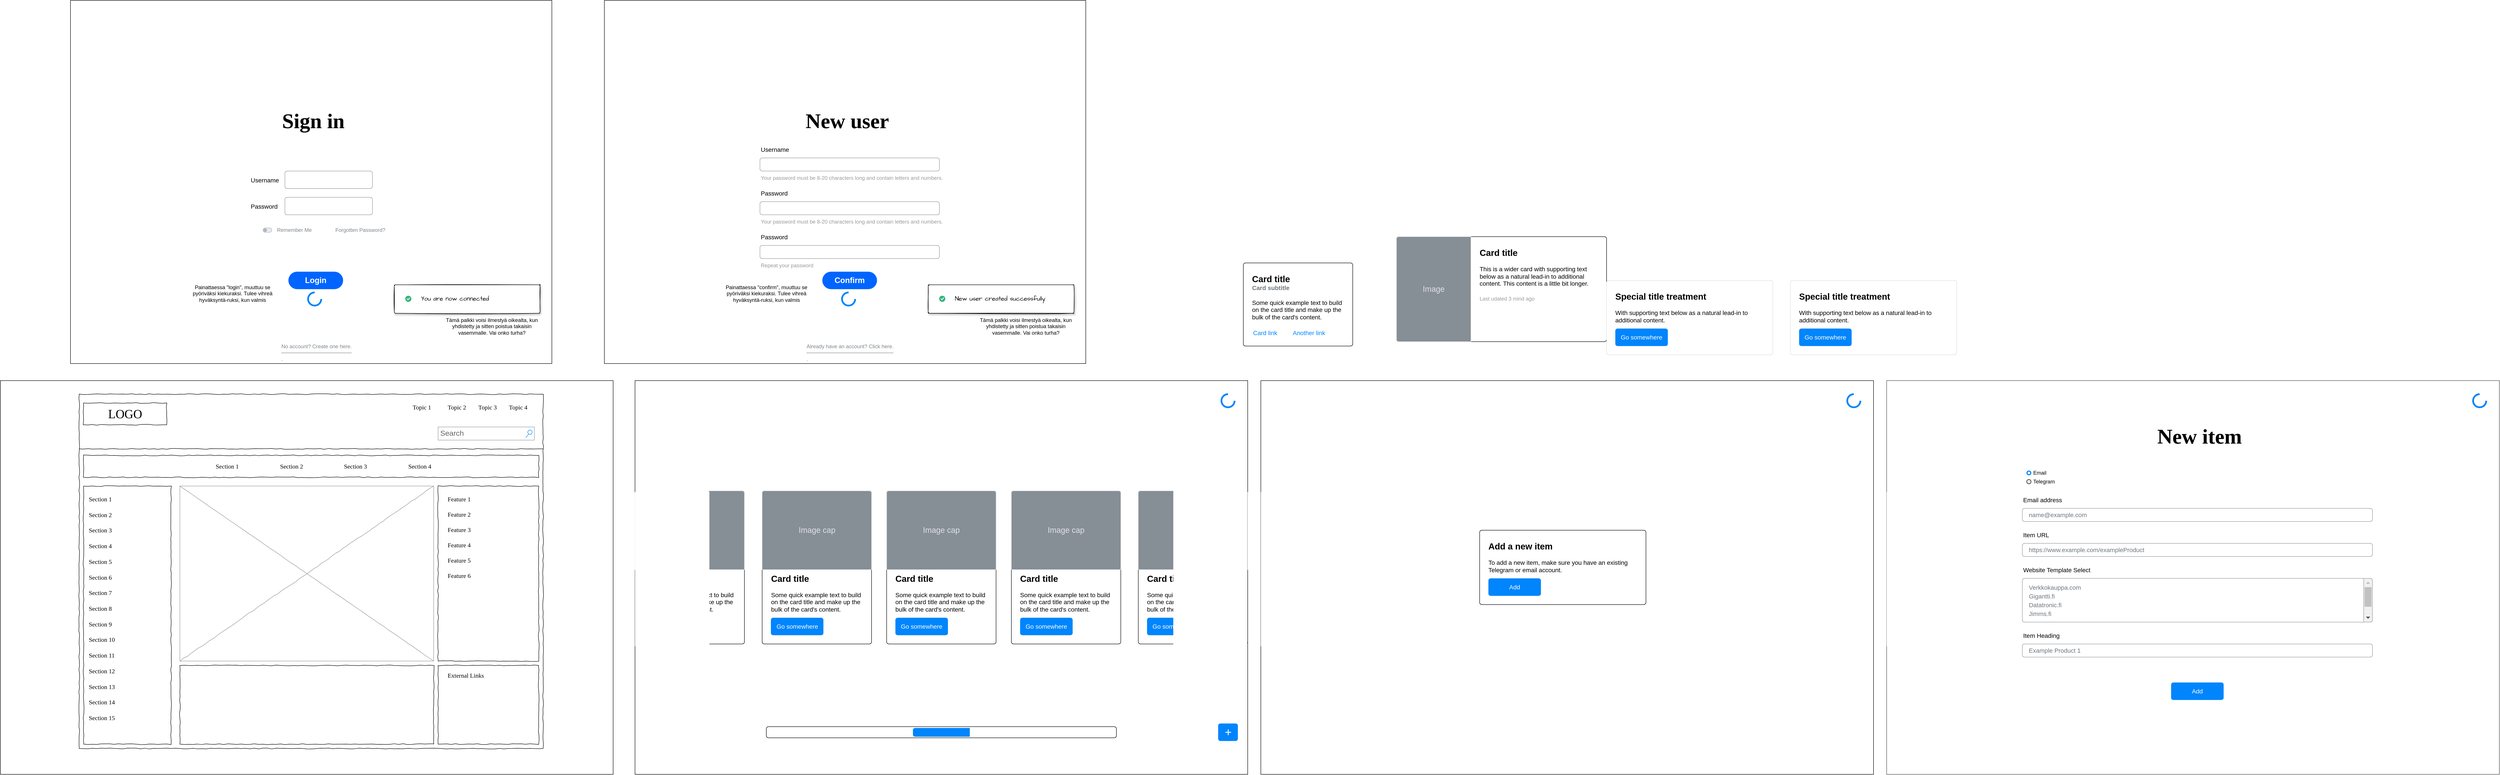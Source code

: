 <mxfile version="26.0.9">
  <diagram name="Page-1" id="03018318-947c-dd8e-b7a3-06fadd420f32">
    <mxGraphModel dx="3909" dy="2699" grid="1" gridSize="10" guides="1" tooltips="1" connect="1" arrows="1" fold="1" page="1" pageScale="1" pageWidth="1100" pageHeight="850" background="none" math="0" shadow="0">
      <root>
        <mxCell id="0" />
        <mxCell id="1" parent="0" />
        <mxCell id="rpKQkdiTsVDfNuj94QKj-99" value="" style="rounded=0;whiteSpace=wrap;html=1;movable=1;resizable=1;rotatable=1;deletable=1;editable=1;locked=0;connectable=1;" vertex="1" parent="1">
          <mxGeometry x="140" y="-11" width="1400" height="900" as="geometry" />
        </mxCell>
        <mxCell id="0iXcJ-p-wm1zgdfXpmhG-2" value="" style="rounded=0;whiteSpace=wrap;html=1;movable=1;resizable=1;rotatable=1;deletable=1;editable=1;locked=0;connectable=1;" parent="1" vertex="1">
          <mxGeometry x="-1150" y="-880" width="1100" height="830" as="geometry" />
        </mxCell>
        <mxCell id="0iXcJ-p-wm1zgdfXpmhG-3" value="" style="rounded=0;whiteSpace=wrap;html=1;movable=1;resizable=1;rotatable=1;deletable=1;editable=1;locked=0;connectable=1;" parent="1" vertex="1">
          <mxGeometry x="-1310" y="-11" width="1400" height="900" as="geometry" />
        </mxCell>
        <mxCell id="0iXcJ-p-wm1zgdfXpmhG-4" value="" style="whiteSpace=wrap;html=1;rounded=0;shadow=0;labelBackgroundColor=none;strokeColor=#000000;strokeWidth=1;fillColor=none;fontFamily=Verdana;fontSize=12;fontColor=#000000;align=center;comic=1;" parent="1" vertex="1">
          <mxGeometry x="-1130" y="20" width="1060" height="810" as="geometry" />
        </mxCell>
        <mxCell id="0iXcJ-p-wm1zgdfXpmhG-5" value="LOGO" style="whiteSpace=wrap;html=1;rounded=0;shadow=0;labelBackgroundColor=none;strokeWidth=1;fontFamily=Verdana;fontSize=28;align=center;comic=1;" parent="1" vertex="1">
          <mxGeometry x="-1120" y="40" width="190" height="50" as="geometry" />
        </mxCell>
        <mxCell id="0iXcJ-p-wm1zgdfXpmhG-6" value="Search" style="strokeWidth=1;shadow=0;dashed=0;align=center;html=1;shape=mxgraph.mockup.forms.searchBox;strokeColor=#999999;mainText=;strokeColor2=#008cff;fontColor=#666666;fontSize=17;align=left;spacingLeft=3;rounded=0;labelBackgroundColor=none;comic=1;" parent="1" vertex="1">
          <mxGeometry x="-310" y="95" width="220" height="30" as="geometry" />
        </mxCell>
        <mxCell id="0iXcJ-p-wm1zgdfXpmhG-7" value="Topic 1" style="text;html=1;points=[];align=left;verticalAlign=top;spacingTop=-4;fontSize=14;fontFamily=Verdana" parent="1" vertex="1">
          <mxGeometry x="-370" y="40" width="60" height="20" as="geometry" />
        </mxCell>
        <mxCell id="0iXcJ-p-wm1zgdfXpmhG-8" value="Topic 2" style="text;html=1;points=[];align=left;verticalAlign=top;spacingTop=-4;fontSize=14;fontFamily=Verdana" parent="1" vertex="1">
          <mxGeometry x="-290" y="40" width="60" height="20" as="geometry" />
        </mxCell>
        <mxCell id="0iXcJ-p-wm1zgdfXpmhG-9" value="Topic 3" style="text;html=1;points=[];align=left;verticalAlign=top;spacingTop=-4;fontSize=14;fontFamily=Verdana" parent="1" vertex="1">
          <mxGeometry x="-220" y="40" width="60" height="20" as="geometry" />
        </mxCell>
        <mxCell id="0iXcJ-p-wm1zgdfXpmhG-10" value="Topic 4" style="text;html=1;points=[];align=left;verticalAlign=top;spacingTop=-4;fontSize=14;fontFamily=Verdana" parent="1" vertex="1">
          <mxGeometry x="-150" y="40" width="60" height="20" as="geometry" />
        </mxCell>
        <mxCell id="0iXcJ-p-wm1zgdfXpmhG-11" value="" style="whiteSpace=wrap;html=1;rounded=0;shadow=0;labelBackgroundColor=none;strokeWidth=1;fillColor=none;fontFamily=Verdana;fontSize=12;align=center;comic=1;" parent="1" vertex="1">
          <mxGeometry x="-1120" y="230" width="200" height="590" as="geometry" />
        </mxCell>
        <mxCell id="0iXcJ-p-wm1zgdfXpmhG-12" value="" style="line;strokeWidth=1;html=1;rounded=0;shadow=0;labelBackgroundColor=none;fillColor=none;fontFamily=Verdana;fontSize=14;fontColor=#000000;align=center;comic=1;" parent="1" vertex="1">
          <mxGeometry x="-1130" y="140" width="1060" height="10" as="geometry" />
        </mxCell>
        <mxCell id="0iXcJ-p-wm1zgdfXpmhG-13" value="" style="whiteSpace=wrap;html=1;rounded=0;shadow=0;labelBackgroundColor=none;strokeWidth=1;fillColor=none;fontFamily=Verdana;fontSize=12;align=center;comic=1;" parent="1" vertex="1">
          <mxGeometry x="-1120" y="160" width="1040" height="50" as="geometry" />
        </mxCell>
        <mxCell id="0iXcJ-p-wm1zgdfXpmhG-14" value="Section 1" style="text;html=1;points=[];align=left;verticalAlign=top;spacingTop=-4;fontSize=14;fontFamily=Verdana" parent="1" vertex="1">
          <mxGeometry x="-820" y="175" width="60" height="20" as="geometry" />
        </mxCell>
        <mxCell id="0iXcJ-p-wm1zgdfXpmhG-15" value="Section 2" style="text;html=1;points=[];align=left;verticalAlign=top;spacingTop=-4;fontSize=14;fontFamily=Verdana" parent="1" vertex="1">
          <mxGeometry x="-673" y="175" width="60" height="20" as="geometry" />
        </mxCell>
        <mxCell id="0iXcJ-p-wm1zgdfXpmhG-16" value="Section 3" style="text;html=1;points=[];align=left;verticalAlign=top;spacingTop=-4;fontSize=14;fontFamily=Verdana" parent="1" vertex="1">
          <mxGeometry x="-527" y="175" width="60" height="20" as="geometry" />
        </mxCell>
        <mxCell id="0iXcJ-p-wm1zgdfXpmhG-17" value="Section 4" style="text;html=1;points=[];align=left;verticalAlign=top;spacingTop=-4;fontSize=14;fontFamily=Verdana" parent="1" vertex="1">
          <mxGeometry x="-380" y="175" width="60" height="20" as="geometry" />
        </mxCell>
        <mxCell id="0iXcJ-p-wm1zgdfXpmhG-18" value="&lt;div style=&quot;text-align: justify&quot;&gt;&lt;br&gt;&lt;/div&gt;" style="whiteSpace=wrap;html=1;rounded=0;shadow=0;labelBackgroundColor=none;strokeWidth=1;fillColor=none;fontFamily=Verdana;fontSize=12;align=center;verticalAlign=top;spacing=10;comic=1;" parent="1" vertex="1">
          <mxGeometry x="-900" y="640" width="580" height="180" as="geometry" />
        </mxCell>
        <mxCell id="0iXcJ-p-wm1zgdfXpmhG-19" value="" style="verticalLabelPosition=bottom;shadow=0;dashed=0;align=center;html=1;verticalAlign=top;strokeWidth=1;shape=mxgraph.mockup.graphics.simpleIcon;strokeColor=#999999;rounded=0;labelBackgroundColor=none;fontFamily=Verdana;fontSize=14;fontColor=#000000;comic=1;" parent="1" vertex="1">
          <mxGeometry x="-900" y="230" width="580" height="400" as="geometry" />
        </mxCell>
        <mxCell id="0iXcJ-p-wm1zgdfXpmhG-20" value="" style="whiteSpace=wrap;html=1;rounded=0;shadow=0;labelBackgroundColor=none;strokeWidth=1;fillColor=none;fontFamily=Verdana;fontSize=12;align=center;comic=1;" parent="1" vertex="1">
          <mxGeometry x="-310" y="230" width="230" height="400" as="geometry" />
        </mxCell>
        <mxCell id="0iXcJ-p-wm1zgdfXpmhG-21" value="" style="whiteSpace=wrap;html=1;rounded=0;shadow=0;labelBackgroundColor=none;strokeWidth=1;fillColor=none;fontFamily=Verdana;fontSize=12;align=center;comic=1;" parent="1" vertex="1">
          <mxGeometry x="-310" y="640" width="230" height="180" as="geometry" />
        </mxCell>
        <mxCell id="0iXcJ-p-wm1zgdfXpmhG-22" value="Section 1" style="text;html=1;points=[];align=left;verticalAlign=top;spacingTop=-4;fontSize=14;fontFamily=Verdana" parent="1" vertex="1">
          <mxGeometry x="-1110" y="250" width="170" height="20" as="geometry" />
        </mxCell>
        <mxCell id="0iXcJ-p-wm1zgdfXpmhG-23" value="Section 2" style="text;html=1;points=[];align=left;verticalAlign=top;spacingTop=-4;fontSize=14;fontFamily=Verdana" parent="1" vertex="1">
          <mxGeometry x="-1110" y="286" width="170" height="20" as="geometry" />
        </mxCell>
        <mxCell id="0iXcJ-p-wm1zgdfXpmhG-24" value="Section 3" style="text;html=1;points=[];align=left;verticalAlign=top;spacingTop=-4;fontSize=14;fontFamily=Verdana" parent="1" vertex="1">
          <mxGeometry x="-1110" y="321" width="170" height="20" as="geometry" />
        </mxCell>
        <mxCell id="0iXcJ-p-wm1zgdfXpmhG-25" value="Section 4" style="text;html=1;points=[];align=left;verticalAlign=top;spacingTop=-4;fontSize=14;fontFamily=Verdana" parent="1" vertex="1">
          <mxGeometry x="-1110" y="357" width="170" height="20" as="geometry" />
        </mxCell>
        <mxCell id="0iXcJ-p-wm1zgdfXpmhG-26" value="Section 7" style="text;html=1;points=[];align=left;verticalAlign=top;spacingTop=-4;fontSize=14;fontFamily=Verdana" parent="1" vertex="1">
          <mxGeometry x="-1110" y="464" width="170" height="20" as="geometry" />
        </mxCell>
        <mxCell id="0iXcJ-p-wm1zgdfXpmhG-27" value="Section 8" style="text;html=1;points=[];align=left;verticalAlign=top;spacingTop=-4;fontSize=14;fontFamily=Verdana" parent="1" vertex="1">
          <mxGeometry x="-1110" y="500" width="170" height="20" as="geometry" />
        </mxCell>
        <mxCell id="0iXcJ-p-wm1zgdfXpmhG-28" value="Section 9" style="text;html=1;points=[];align=left;verticalAlign=top;spacingTop=-4;fontSize=14;fontFamily=Verdana" parent="1" vertex="1">
          <mxGeometry x="-1110" y="536" width="170" height="20" as="geometry" />
        </mxCell>
        <mxCell id="0iXcJ-p-wm1zgdfXpmhG-29" value="Section 10" style="text;html=1;points=[];align=left;verticalAlign=top;spacingTop=-4;fontSize=14;fontFamily=Verdana" parent="1" vertex="1">
          <mxGeometry x="-1110" y="571" width="170" height="20" as="geometry" />
        </mxCell>
        <mxCell id="0iXcJ-p-wm1zgdfXpmhG-30" value="Section 11" style="text;html=1;points=[];align=left;verticalAlign=top;spacingTop=-4;fontSize=14;fontFamily=Verdana" parent="1" vertex="1">
          <mxGeometry x="-1110" y="607" width="170" height="20" as="geometry" />
        </mxCell>
        <mxCell id="0iXcJ-p-wm1zgdfXpmhG-31" value="Section 12" style="text;html=1;points=[];align=left;verticalAlign=top;spacingTop=-4;fontSize=14;fontFamily=Verdana" parent="1" vertex="1">
          <mxGeometry x="-1110" y="643" width="170" height="20" as="geometry" />
        </mxCell>
        <mxCell id="0iXcJ-p-wm1zgdfXpmhG-32" value="Section 13" style="text;html=1;points=[];align=left;verticalAlign=top;spacingTop=-4;fontSize=14;fontFamily=Verdana" parent="1" vertex="1">
          <mxGeometry x="-1110" y="679" width="170" height="20" as="geometry" />
        </mxCell>
        <mxCell id="0iXcJ-p-wm1zgdfXpmhG-33" value="Section 14" style="text;html=1;points=[];align=left;verticalAlign=top;spacingTop=-4;fontSize=14;fontFamily=Verdana" parent="1" vertex="1">
          <mxGeometry x="-1110" y="714" width="170" height="20" as="geometry" />
        </mxCell>
        <mxCell id="0iXcJ-p-wm1zgdfXpmhG-34" value="Section 5" style="text;html=1;points=[];align=left;verticalAlign=top;spacingTop=-4;fontSize=14;fontFamily=Verdana" parent="1" vertex="1">
          <mxGeometry x="-1110" y="393" width="170" height="20" as="geometry" />
        </mxCell>
        <mxCell id="0iXcJ-p-wm1zgdfXpmhG-35" value="Section 6" style="text;html=1;points=[];align=left;verticalAlign=top;spacingTop=-4;fontSize=14;fontFamily=Verdana" parent="1" vertex="1">
          <mxGeometry x="-1110" y="429" width="170" height="20" as="geometry" />
        </mxCell>
        <mxCell id="0iXcJ-p-wm1zgdfXpmhG-36" value="Section 15" style="text;html=1;points=[];align=left;verticalAlign=top;spacingTop=-4;fontSize=14;fontFamily=Verdana" parent="1" vertex="1">
          <mxGeometry x="-1110" y="750" width="170" height="20" as="geometry" />
        </mxCell>
        <mxCell id="0iXcJ-p-wm1zgdfXpmhG-37" value="External Links" style="text;html=1;points=[];align=left;verticalAlign=top;spacingTop=-4;fontSize=14;fontFamily=Verdana" parent="1" vertex="1">
          <mxGeometry x="-290" y="653" width="170" height="20" as="geometry" />
        </mxCell>
        <mxCell id="0iXcJ-p-wm1zgdfXpmhG-38" value="Feature 1" style="text;html=1;points=[];align=left;verticalAlign=top;spacingTop=-4;fontSize=14;fontFamily=Verdana" parent="1" vertex="1">
          <mxGeometry x="-290" y="250" width="170" height="20" as="geometry" />
        </mxCell>
        <mxCell id="0iXcJ-p-wm1zgdfXpmhG-39" value="Feature 2" style="text;html=1;points=[];align=left;verticalAlign=top;spacingTop=-4;fontSize=14;fontFamily=Verdana" parent="1" vertex="1">
          <mxGeometry x="-290" y="285" width="170" height="20" as="geometry" />
        </mxCell>
        <mxCell id="0iXcJ-p-wm1zgdfXpmhG-40" value="Feature 3" style="text;html=1;points=[];align=left;verticalAlign=top;spacingTop=-4;fontSize=14;fontFamily=Verdana" parent="1" vertex="1">
          <mxGeometry x="-290" y="320" width="170" height="20" as="geometry" />
        </mxCell>
        <mxCell id="0iXcJ-p-wm1zgdfXpmhG-41" value="Feature 4" style="text;html=1;points=[];align=left;verticalAlign=top;spacingTop=-4;fontSize=14;fontFamily=Verdana" parent="1" vertex="1">
          <mxGeometry x="-290" y="355" width="170" height="20" as="geometry" />
        </mxCell>
        <mxCell id="0iXcJ-p-wm1zgdfXpmhG-42" value="Feature 5" style="text;html=1;points=[];align=left;verticalAlign=top;spacingTop=-4;fontSize=14;fontFamily=Verdana" parent="1" vertex="1">
          <mxGeometry x="-290" y="390" width="170" height="20" as="geometry" />
        </mxCell>
        <mxCell id="0iXcJ-p-wm1zgdfXpmhG-43" value="Feature 6" style="text;html=1;points=[];align=left;verticalAlign=top;spacingTop=-4;fontSize=14;fontFamily=Verdana" parent="1" vertex="1">
          <mxGeometry x="-290" y="425" width="170" height="20" as="geometry" />
        </mxCell>
        <mxCell id="rpKQkdiTsVDfNuj94QKj-1" value="" style="html=1;shadow=0;dashed=0;shape=mxgraph.basic.arc;startAngle=0.25;endAngle=1;strokeWidth=4;strokeColor=#0085FC;" vertex="1" parent="1">
          <mxGeometry x="-607" y="-212.5" width="30" height="30" as="geometry" />
        </mxCell>
        <mxCell id="rpKQkdiTsVDfNuj94QKj-5" value="&lt;b&gt;&lt;font style=&quot;font-size: 20px&quot;&gt;Card title&lt;/font&gt;&lt;/b&gt;&lt;br style=&quot;font-size: 14px&quot;&gt;&lt;br style=&quot;font-size: 14px&quot;&gt;Some quick example text to build on the card title and make up the bulk of the card&#39;s content." style="html=1;shadow=0;dashed=0;shape=mxgraph.bootstrap.rrect;rSize=5;html=1;whiteSpace=wrap;verticalAlign=bottom;align=left;spacing=20;spacingBottom=50;fontSize=14;" vertex="1" parent="1">
          <mxGeometry x="715" y="241" width="250" height="350" as="geometry" />
        </mxCell>
        <mxCell id="rpKQkdiTsVDfNuj94QKj-6" value="Image cap" style="html=1;shadow=0;dashed=0;shape=mxgraph.bootstrap.topButton;rSize=5;perimeter=none;whiteSpace=wrap;fillColor=#868E96;strokeColor=#DFDFDF;fontColor=#DEE2E6;resizeWidth=1;fontSize=18;" vertex="1" parent="rpKQkdiTsVDfNuj94QKj-5">
          <mxGeometry width="250" height="180" relative="1" as="geometry" />
        </mxCell>
        <mxCell id="rpKQkdiTsVDfNuj94QKj-7" value="Go somewhere" style="html=1;shadow=0;dashed=0;shape=mxgraph.bootstrap.rrect;rSize=5;perimeter=none;whiteSpace=wrap;fillColor=#0085FC;strokeColor=none;fontColor=#ffffff;resizeWidth=1;fontSize=14;" vertex="1" parent="rpKQkdiTsVDfNuj94QKj-5">
          <mxGeometry y="1" width="120" height="40" relative="1" as="geometry">
            <mxPoint x="20" y="-60" as="offset" />
          </mxGeometry>
        </mxCell>
        <mxCell id="rpKQkdiTsVDfNuj94QKj-8" value="&lt;b&gt;&lt;font style=&quot;font-size: 20px&quot;&gt;Card title&lt;/font&gt;&lt;/b&gt;&lt;font color=&quot;#6c767d&quot;&gt;&lt;b&gt;&lt;font style=&quot;font-size: 14px&quot;&gt;&lt;br style=&quot;font-size: 10px&quot;&gt;Card subtitle&lt;br&gt;&lt;/font&gt;&lt;/b&gt;&lt;/font&gt;&lt;br style=&quot;font-size: 14px&quot;&gt;Some quick example text to build on the card title and make up the bulk of the card&#39;s content." style="html=1;shadow=0;dashed=0;shape=mxgraph.bootstrap.rrect;rSize=5;html=1;whiteSpace=wrap;verticalAlign=top;align=left;spacing=20;fontSize=14;" vertex="1" parent="1">
          <mxGeometry x="1530" y="-280" width="250" height="190" as="geometry" />
        </mxCell>
        <mxCell id="rpKQkdiTsVDfNuj94QKj-9" value="Card link" style="html=1;shadow=0;dashed=0;shape=mxgraph.bootstrap.rrect;rSize=5;perimeter=none;whiteSpace=wrap;fillColor=none;strokeColor=none;fontColor=#0085FC;resizeWidth=1;fontSize=14;align=center;" vertex="1" parent="rpKQkdiTsVDfNuj94QKj-8">
          <mxGeometry y="1" width="80" height="40" relative="1" as="geometry">
            <mxPoint x="10" y="-50" as="offset" />
          </mxGeometry>
        </mxCell>
        <mxCell id="rpKQkdiTsVDfNuj94QKj-10" value="Another link" style="html=1;shadow=0;dashed=0;shape=mxgraph.bootstrap.rrect;rSize=5;perimeter=none;whiteSpace=wrap;fillColor=none;strokeColor=none;fontColor=#0085FC;resizeWidth=1;fontSize=14;align=center;" vertex="1" parent="rpKQkdiTsVDfNuj94QKj-8">
          <mxGeometry y="1" width="100" height="40" relative="1" as="geometry">
            <mxPoint x="100" y="-50" as="offset" />
          </mxGeometry>
        </mxCell>
        <mxCell id="rpKQkdiTsVDfNuj94QKj-11" value="&lt;h1&gt;&lt;font face=&quot;Garamond&quot; style=&quot;font-size: 48px;&quot;&gt;Sign in&lt;/font&gt;&lt;/h1&gt;" style="html=1;shadow=0;dashed=0;shape=mxgraph.bootstrap.rrect;rSize=5;strokeWidth=1;whiteSpace=wrap;align=center;verticalAlign=middle;spacingLeft=10;fontSize=14;spacing=10;strokeColor=none;" vertex="1" parent="1">
          <mxGeometry x="-800" y="-730" width="400" height="250" as="geometry" />
        </mxCell>
        <mxCell id="rpKQkdiTsVDfNuj94QKj-12" value="" style="rounded=1;shadow=1;html=1;arcSize=4;sketch=1;hachureGap=4;pointerEvents=0;fontFamily=Architects Daughter;fontSource=https%3A%2F%2Ffonts.googleapis.com%2Fcss%3Ffamily%3DArchitects%2BDaughter;fontSize=20;" vertex="1" parent="1">
          <mxGeometry x="-410" y="-230" width="333" height="65" as="geometry" />
        </mxCell>
        <mxCell id="rpKQkdiTsVDfNuj94QKj-13" value="You are now connected" style="html=1;shadow=0;dashed=0;shape=mxgraph.atlassian.checkbox;fillColor=#36B37E;strokeColor=none;html=1;fontSize=14;fontStyle=0;labelPosition=right;align=left;spacingLeft=20;sketch=0;hachureGap=4;pointerEvents=0;fontFamily=Architects Daughter;fontSource=https%3A%2F%2Ffonts.googleapis.com%2Fcss%3Ffamily%3DArchitects%2BDaughter;" vertex="1" parent="rpKQkdiTsVDfNuj94QKj-12">
          <mxGeometry width="14" height="14" relative="1" as="geometry">
            <mxPoint x="25" y="25" as="offset" />
          </mxGeometry>
        </mxCell>
        <mxCell id="rpKQkdiTsVDfNuj94QKj-38" value="Painattaessa &quot;login&quot;, muuttuu se pyöriväksi kiekuraksi. Tulee vihreä hyväksyntä-ruksi, kun valmis" style="text;html=1;align=center;verticalAlign=middle;whiteSpace=wrap;rounded=0;" vertex="1" parent="1">
          <mxGeometry x="-886" y="-230" width="213" height="40" as="geometry" />
        </mxCell>
        <mxCell id="rpKQkdiTsVDfNuj94QKj-39" value="Tämä palkki voisi ilmestyä oikealta, kun yhdistetty ja sitten poistua takaisin vasemmalle. Vai onko turha?" style="text;html=1;align=center;verticalAlign=middle;whiteSpace=wrap;rounded=0;" vertex="1" parent="1">
          <mxGeometry x="-297" y="-160" width="220" height="50" as="geometry" />
        </mxCell>
        <mxCell id="rpKQkdiTsVDfNuj94QKj-40" value="Password" style="fillColor=none;strokeColor=none;align=left;fontSize=14;" vertex="1" parent="1">
          <mxGeometry x="-740" y="-430" width="70" height="40" as="geometry" />
        </mxCell>
        <mxCell id="rpKQkdiTsVDfNuj94QKj-41" value="" style="html=1;shadow=0;dashed=0;shape=mxgraph.bootstrap.rrect;rSize=5;fillColor=none;strokeColor=#999999;align=left;spacing=15;fontSize=14;fontColor=#6C767D;" vertex="1" parent="1">
          <mxGeometry x="-660" y="-430" width="200" height="40" as="geometry" />
        </mxCell>
        <mxCell id="rpKQkdiTsVDfNuj94QKj-43" value="Username" style="fillColor=none;strokeColor=none;align=left;fontSize=14;" vertex="1" parent="1">
          <mxGeometry x="-740" y="-490" width="70" height="40" as="geometry" />
        </mxCell>
        <mxCell id="rpKQkdiTsVDfNuj94QKj-44" value="" style="html=1;shadow=0;dashed=0;shape=mxgraph.bootstrap.rrect;rSize=5;fillColor=none;strokeColor=#999999;align=left;spacing=15;fontSize=14;fontColor=#6C767D;" vertex="1" parent="1">
          <mxGeometry x="-660" y="-490" width="200" height="40" as="geometry" />
        </mxCell>
        <mxCell id="rpKQkdiTsVDfNuj94QKj-46" value="Remember Me&lt;span style=&quot;white-space: pre;&quot;&gt;&#x9;&lt;/span&gt;&lt;span style=&quot;white-space: pre;&quot;&gt;&#x9;&lt;/span&gt;Forgotten Password?" style="html=1;shadow=0;dashed=0;shape=mxgraph.bootstrap.switch;strokeColor=#ADB6BD;strokeWidth=1;fillColor=#E9ECEF;fontColor=#7D868C;onStrokeColor=#ffffff;onFillColor=#0085FC;align=left;verticalAlign=middle;spacingLeft=10;labelPosition=right;verticalLabelPosition=middle;buttonState=0;sketch=0;" vertex="1" parent="1">
          <mxGeometry x="-710" y="-360" width="20" height="10" as="geometry" />
        </mxCell>
        <mxCell id="rpKQkdiTsVDfNuj94QKj-55" value="Login" style="rounded=1;fillColor=light-dark(#0065FF, #0085fc);strokeColor=none;html=1;fontColor=#ffffff;align=center;verticalAlign=middle;whiteSpace=wrap;fontSize=18;fontStyle=1;arcSize=50;sketch=0;" vertex="1" parent="1">
          <mxGeometry x="-652" y="-260" width="125" height="40" as="geometry" />
        </mxCell>
        <mxCell id="rpKQkdiTsVDfNuj94QKj-60" value="No account? Create one here.&lt;hr&gt;." style="html=1;shadow=0;dashed=0;shape=mxgraph.bootstrap.switch;strokeColor=#ADB6BD;strokeWidth=1;fillColor=#E9ECEF;fontColor=#7D868C;onStrokeColor=#ffffff;onFillColor=#0085FC;align=left;verticalAlign=middle;spacingLeft=10;labelPosition=right;verticalLabelPosition=middle;buttonState=0;sketch=0;" vertex="1" parent="1">
          <mxGeometry x="-700" y="-80" width="20" height="10" as="geometry" />
        </mxCell>
        <mxCell id="rpKQkdiTsVDfNuj94QKj-61" value="" style="whiteSpace=wrap;html=1;aspect=fixed;strokeColor=none;" vertex="1" parent="1">
          <mxGeometry x="-725" y="-110" width="50" height="50" as="geometry" />
        </mxCell>
        <mxCell id="rpKQkdiTsVDfNuj94QKj-63" value="" style="rounded=0;whiteSpace=wrap;html=1;movable=1;resizable=1;rotatable=1;deletable=1;editable=1;locked=0;connectable=1;" vertex="1" parent="1">
          <mxGeometry x="70" y="-880" width="1100" height="830" as="geometry" />
        </mxCell>
        <mxCell id="rpKQkdiTsVDfNuj94QKj-64" value="" style="html=1;shadow=0;dashed=0;shape=mxgraph.basic.arc;startAngle=0.25;endAngle=1;strokeWidth=4;strokeColor=#0085FC;" vertex="1" parent="1">
          <mxGeometry x="613" y="-212.5" width="30" height="30" as="geometry" />
        </mxCell>
        <mxCell id="rpKQkdiTsVDfNuj94QKj-65" value="&lt;h1&gt;&lt;font face=&quot;Garamond&quot; style=&quot;font-size: 48px;&quot;&gt;New user&lt;/font&gt;&lt;/h1&gt;" style="html=1;shadow=0;dashed=0;shape=mxgraph.bootstrap.rrect;rSize=5;strokeWidth=1;whiteSpace=wrap;align=center;verticalAlign=middle;spacingLeft=10;fontSize=14;spacing=10;strokeColor=none;" vertex="1" parent="1">
          <mxGeometry x="420" y="-730" width="400" height="250" as="geometry" />
        </mxCell>
        <mxCell id="rpKQkdiTsVDfNuj94QKj-66" value="" style="rounded=1;shadow=1;html=1;arcSize=4;sketch=1;hachureGap=4;pointerEvents=0;fontFamily=Architects Daughter;fontSource=https%3A%2F%2Ffonts.googleapis.com%2Fcss%3Ffamily%3DArchitects%2BDaughter;fontSize=20;" vertex="1" parent="1">
          <mxGeometry x="810" y="-230" width="333" height="65" as="geometry" />
        </mxCell>
        <mxCell id="rpKQkdiTsVDfNuj94QKj-67" value="New user created successfully" style="html=1;shadow=0;dashed=0;shape=mxgraph.atlassian.checkbox;fillColor=#36B37E;strokeColor=none;html=1;fontSize=14;fontStyle=0;labelPosition=right;align=left;spacingLeft=20;sketch=0;hachureGap=4;pointerEvents=0;fontFamily=Architects Daughter;fontSource=https%3A%2F%2Ffonts.googleapis.com%2Fcss%3Ffamily%3DArchitects%2BDaughter;" vertex="1" parent="rpKQkdiTsVDfNuj94QKj-66">
          <mxGeometry width="14" height="14" relative="1" as="geometry">
            <mxPoint x="25" y="25" as="offset" />
          </mxGeometry>
        </mxCell>
        <mxCell id="rpKQkdiTsVDfNuj94QKj-68" value="Painattaessa &quot;confirm&quot;, muuttuu se pyöriväksi kiekuraksi. Tulee vihreä hyväksyntä-ruksi, kun valmis" style="text;html=1;align=center;verticalAlign=middle;whiteSpace=wrap;rounded=0;" vertex="1" parent="1">
          <mxGeometry x="334" y="-230" width="213" height="40" as="geometry" />
        </mxCell>
        <mxCell id="rpKQkdiTsVDfNuj94QKj-69" value="Tämä palkki voisi ilmestyä oikealta, kun yhdistetty ja sitten poistua takaisin vasemmalle. Vai onko turha?" style="text;html=1;align=center;verticalAlign=middle;whiteSpace=wrap;rounded=0;" vertex="1" parent="1">
          <mxGeometry x="923" y="-160" width="220" height="50" as="geometry" />
        </mxCell>
        <mxCell id="rpKQkdiTsVDfNuj94QKj-75" value="Confirm" style="rounded=1;fillColor=light-dark(#0065FF, #0085fc);strokeColor=none;html=1;fontColor=#ffffff;align=center;verticalAlign=middle;whiteSpace=wrap;fontSize=18;fontStyle=1;arcSize=50;sketch=0;" vertex="1" parent="1">
          <mxGeometry x="568" y="-260" width="125" height="40" as="geometry" />
        </mxCell>
        <mxCell id="rpKQkdiTsVDfNuj94QKj-76" value="Already have an account? Click here.&lt;hr&gt;." style="html=1;shadow=0;dashed=0;shape=mxgraph.bootstrap.switch;strokeColor=#ADB6BD;strokeWidth=1;fillColor=#E9ECEF;fontColor=#7D868C;onStrokeColor=#ffffff;onFillColor=#0085FC;align=left;verticalAlign=middle;spacingLeft=10;labelPosition=right;verticalLabelPosition=middle;buttonState=0;sketch=0;" vertex="1" parent="1">
          <mxGeometry x="500" y="-80" width="20" height="10" as="geometry" />
        </mxCell>
        <mxCell id="rpKQkdiTsVDfNuj94QKj-77" value="" style="whiteSpace=wrap;html=1;aspect=fixed;strokeColor=none;" vertex="1" parent="1">
          <mxGeometry x="470" y="-110" width="50" height="50" as="geometry" />
        </mxCell>
        <mxCell id="rpKQkdiTsVDfNuj94QKj-86" value="Password" style="fillColor=none;strokeColor=none;align=left;fontSize=14;" vertex="1" parent="1">
          <mxGeometry x="425.5" y="-460" width="260" height="40" as="geometry" />
        </mxCell>
        <mxCell id="rpKQkdiTsVDfNuj94QKj-87" value="" style="html=1;shadow=0;dashed=0;shape=mxgraph.bootstrap.rrect;rSize=5;fillColor=none;strokeColor=#999999;align=left;spacing=15;fontSize=14;fontColor=#6C767D;" vertex="1" parent="1">
          <mxGeometry x="425.5" y="-420" width="410" height="30" as="geometry" />
        </mxCell>
        <mxCell id="rpKQkdiTsVDfNuj94QKj-88" value="Your password must be 8-20 characters long and contain letters and numbers." style="fillColor=none;strokeColor=none;align=left;spacing=2;fontSize=12;fontColor=#999999;" vertex="1" parent="1">
          <mxGeometry x="425.5" y="-390" width="260" height="30" as="geometry" />
        </mxCell>
        <mxCell id="rpKQkdiTsVDfNuj94QKj-89" value="Username" style="fillColor=none;strokeColor=none;align=left;fontSize=14;" vertex="1" parent="1">
          <mxGeometry x="425.5" y="-560" width="260" height="40" as="geometry" />
        </mxCell>
        <mxCell id="rpKQkdiTsVDfNuj94QKj-90" value="" style="html=1;shadow=0;dashed=0;shape=mxgraph.bootstrap.rrect;rSize=5;fillColor=none;strokeColor=#999999;align=left;spacing=15;fontSize=14;fontColor=#6C767D;" vertex="1" parent="1">
          <mxGeometry x="425.5" y="-520" width="410" height="30" as="geometry" />
        </mxCell>
        <mxCell id="rpKQkdiTsVDfNuj94QKj-91" value="Your password must be 8-20 characters long and contain letters and numbers." style="fillColor=none;strokeColor=none;align=left;spacing=2;fontSize=12;fontColor=#999999;" vertex="1" parent="1">
          <mxGeometry x="425.5" y="-490" width="260" height="30" as="geometry" />
        </mxCell>
        <mxCell id="rpKQkdiTsVDfNuj94QKj-92" value="Password" style="fillColor=none;strokeColor=none;align=left;fontSize=14;" vertex="1" parent="1">
          <mxGeometry x="425.5" y="-360" width="260" height="40" as="geometry" />
        </mxCell>
        <mxCell id="rpKQkdiTsVDfNuj94QKj-93" value="" style="html=1;shadow=0;dashed=0;shape=mxgraph.bootstrap.rrect;rSize=5;fillColor=none;strokeColor=#999999;align=left;spacing=15;fontSize=14;fontColor=#6C767D;" vertex="1" parent="1">
          <mxGeometry x="425.5" y="-320" width="410" height="30" as="geometry" />
        </mxCell>
        <mxCell id="rpKQkdiTsVDfNuj94QKj-94" value="Repeat your password" style="fillColor=none;strokeColor=none;align=left;spacing=2;fontSize=12;fontColor=#999999;" vertex="1" parent="1">
          <mxGeometry x="425.5" y="-290" width="260" height="30" as="geometry" />
        </mxCell>
        <mxCell id="rpKQkdiTsVDfNuj94QKj-98" value="" style="whiteSpace=wrap;html=1;aspect=fixed;strokeColor=none;" vertex="1" parent="1">
          <mxGeometry x="480" y="-120" width="50" height="50" as="geometry" />
        </mxCell>
        <mxCell id="rpKQkdiTsVDfNuj94QKj-100" value="&lt;b&gt;&lt;font style=&quot;font-size: 20px&quot;&gt;Card title&lt;/font&gt;&lt;/b&gt;&lt;br style=&quot;font-size: 14px&quot;&gt;&lt;br style=&quot;font-size: 14px&quot;&gt;Some quick example text to build on the card title and make up the bulk of the card&#39;s content." style="html=1;shadow=0;dashed=0;shape=mxgraph.bootstrap.rrect;rSize=5;html=1;whiteSpace=wrap;verticalAlign=bottom;align=left;spacing=20;spacingBottom=50;fontSize=14;" vertex="1" parent="1">
          <mxGeometry x="1000" y="241" width="250" height="350" as="geometry" />
        </mxCell>
        <mxCell id="rpKQkdiTsVDfNuj94QKj-101" value="Image cap" style="html=1;shadow=0;dashed=0;shape=mxgraph.bootstrap.topButton;rSize=5;perimeter=none;whiteSpace=wrap;fillColor=#868E96;strokeColor=#DFDFDF;fontColor=#DEE2E6;resizeWidth=1;fontSize=18;" vertex="1" parent="rpKQkdiTsVDfNuj94QKj-100">
          <mxGeometry width="250" height="180" relative="1" as="geometry" />
        </mxCell>
        <mxCell id="rpKQkdiTsVDfNuj94QKj-102" value="Go somewhere" style="html=1;shadow=0;dashed=0;shape=mxgraph.bootstrap.rrect;rSize=5;perimeter=none;whiteSpace=wrap;fillColor=#0085FC;strokeColor=none;fontColor=#ffffff;resizeWidth=1;fontSize=14;" vertex="1" parent="rpKQkdiTsVDfNuj94QKj-100">
          <mxGeometry y="1" width="120" height="40" relative="1" as="geometry">
            <mxPoint x="20" y="-60" as="offset" />
          </mxGeometry>
        </mxCell>
        <mxCell id="rpKQkdiTsVDfNuj94QKj-103" value="&lt;b&gt;&lt;font style=&quot;font-size: 20px&quot;&gt;Card title&lt;/font&gt;&lt;/b&gt;&lt;br style=&quot;font-size: 14px&quot;&gt;&lt;br style=&quot;font-size: 14px&quot;&gt;Some quick example text to build on the card title and make up the bulk of the card&#39;s content." style="html=1;shadow=0;dashed=0;shape=mxgraph.bootstrap.rrect;rSize=5;html=1;whiteSpace=wrap;verticalAlign=bottom;align=left;spacing=20;spacingBottom=50;fontSize=14;" vertex="1" parent="1">
          <mxGeometry x="430.5" y="241" width="250" height="350" as="geometry" />
        </mxCell>
        <mxCell id="rpKQkdiTsVDfNuj94QKj-104" value="Image cap" style="html=1;shadow=0;dashed=0;shape=mxgraph.bootstrap.topButton;rSize=5;perimeter=none;whiteSpace=wrap;fillColor=#868E96;strokeColor=#DFDFDF;fontColor=#DEE2E6;resizeWidth=1;fontSize=18;" vertex="1" parent="rpKQkdiTsVDfNuj94QKj-103">
          <mxGeometry width="250" height="180" relative="1" as="geometry" />
        </mxCell>
        <mxCell id="rpKQkdiTsVDfNuj94QKj-105" value="Go somewhere" style="html=1;shadow=0;dashed=0;shape=mxgraph.bootstrap.rrect;rSize=5;perimeter=none;whiteSpace=wrap;fillColor=#0085FC;strokeColor=none;fontColor=#ffffff;resizeWidth=1;fontSize=14;" vertex="1" parent="rpKQkdiTsVDfNuj94QKj-103">
          <mxGeometry y="1" width="120" height="40" relative="1" as="geometry">
            <mxPoint x="20" y="-60" as="offset" />
          </mxGeometry>
        </mxCell>
        <mxCell id="rpKQkdiTsVDfNuj94QKj-106" value="&lt;b&gt;&lt;font style=&quot;font-size: 20px&quot;&gt;Card title&lt;/font&gt;&lt;/b&gt;&lt;br style=&quot;font-size: 14px&quot;&gt;&lt;br style=&quot;font-size: 14px&quot;&gt;Some quick example text to build on the card title and make up the bulk of the card&#39;s content." style="html=1;shadow=0;dashed=0;shape=mxgraph.bootstrap.rrect;rSize=5;html=1;whiteSpace=wrap;verticalAlign=bottom;align=left;spacing=20;spacingBottom=50;fontSize=14;" vertex="1" parent="1">
          <mxGeometry x="140" y="241" width="250" height="350" as="geometry" />
        </mxCell>
        <mxCell id="rpKQkdiTsVDfNuj94QKj-107" value="Image cap" style="html=1;shadow=0;dashed=0;shape=mxgraph.bootstrap.topButton;rSize=5;perimeter=none;whiteSpace=wrap;fillColor=#868E96;strokeColor=#DFDFDF;fontColor=#DEE2E6;resizeWidth=1;fontSize=18;" vertex="1" parent="rpKQkdiTsVDfNuj94QKj-106">
          <mxGeometry width="250" height="180" relative="1" as="geometry" />
        </mxCell>
        <mxCell id="rpKQkdiTsVDfNuj94QKj-108" value="Go somewhere" style="html=1;shadow=0;dashed=0;shape=mxgraph.bootstrap.rrect;rSize=5;perimeter=none;whiteSpace=wrap;fillColor=#0085FC;strokeColor=none;fontColor=#ffffff;resizeWidth=1;fontSize=14;" vertex="1" parent="rpKQkdiTsVDfNuj94QKj-106">
          <mxGeometry y="1" width="120" height="40" relative="1" as="geometry">
            <mxPoint x="20" y="-60" as="offset" />
          </mxGeometry>
        </mxCell>
        <mxCell id="rpKQkdiTsVDfNuj94QKj-109" value="&lt;b&gt;&lt;font style=&quot;font-size: 20px&quot;&gt;Card title&lt;/font&gt;&lt;/b&gt;&lt;br style=&quot;font-size: 14px&quot;&gt;&lt;br style=&quot;font-size: 14px&quot;&gt;Some quick example text to build on the card title and make up the bulk of the card&#39;s content." style="html=1;shadow=0;dashed=0;shape=mxgraph.bootstrap.rrect;rSize=5;html=1;whiteSpace=wrap;verticalAlign=bottom;align=left;spacing=20;spacingBottom=50;fontSize=14;" vertex="1" parent="1">
          <mxGeometry x="1290" y="241" width="250" height="350" as="geometry" />
        </mxCell>
        <mxCell id="rpKQkdiTsVDfNuj94QKj-110" value="Image cap" style="html=1;shadow=0;dashed=0;shape=mxgraph.bootstrap.topButton;rSize=5;perimeter=none;whiteSpace=wrap;fillColor=#868E96;strokeColor=#DFDFDF;fontColor=#DEE2E6;resizeWidth=1;fontSize=18;" vertex="1" parent="rpKQkdiTsVDfNuj94QKj-109">
          <mxGeometry width="250" height="180" relative="1" as="geometry" />
        </mxCell>
        <mxCell id="rpKQkdiTsVDfNuj94QKj-111" value="Go somewhere" style="html=1;shadow=0;dashed=0;shape=mxgraph.bootstrap.rrect;rSize=5;perimeter=none;whiteSpace=wrap;fillColor=#0085FC;strokeColor=none;fontColor=#ffffff;resizeWidth=1;fontSize=14;" vertex="1" parent="rpKQkdiTsVDfNuj94QKj-109">
          <mxGeometry y="1" width="120" height="40" relative="1" as="geometry">
            <mxPoint x="20" y="-60" as="offset" />
          </mxGeometry>
        </mxCell>
        <mxCell id="rpKQkdiTsVDfNuj94QKj-112" value="&lt;b&gt;&lt;font style=&quot;font-size: 20px&quot;&gt;Card title&lt;/font&gt;&lt;/b&gt;&lt;br&gt;&lt;br&gt;This is a wider card with supporting text below as a natural lead-in to additional content. This content is a little bit longer.&lt;br&gt;&lt;br&gt;&lt;font style=&quot;font-size: 12px&quot; color=&quot;#999999&quot;&gt;Last udated 3 mind ago&lt;/font&gt;" style="html=1;shadow=0;dashed=0;shape=mxgraph.bootstrap.rrect;rSize=5;html=1;whiteSpace=wrap;verticalAlign=top;align=left;spacing=20;fontSize=14;spacingLeft=170;" vertex="1" parent="1">
          <mxGeometry x="1880" y="-340" width="480" height="240" as="geometry" />
        </mxCell>
        <mxCell id="rpKQkdiTsVDfNuj94QKj-113" value="Image" style="html=1;shadow=0;dashed=0;shape=mxgraph.bootstrap.leftButton;rSize=5;perimeter=none;whiteSpace=wrap;fillColor=#868E96;strokeColor=#DFDFDF;fontColor=#DEE2E6;resizeWidth=1;fontSize=18;" vertex="1" parent="rpKQkdiTsVDfNuj94QKj-112">
          <mxGeometry width="170" height="240" relative="1" as="geometry" />
        </mxCell>
        <mxCell id="rpKQkdiTsVDfNuj94QKj-114" value="&lt;b&gt;&lt;font style=&quot;font-size: 20px&quot;&gt;Special title treatment&lt;/font&gt;&lt;/b&gt;&lt;br style=&quot;font-size: 14px&quot;&gt;&lt;br style=&quot;font-size: 14px&quot;&gt;With supporting text below as a natural lead-in to additional content." style="html=1;shadow=0;dashed=0;shape=mxgraph.bootstrap.rrect;rSize=5;strokeColor=#DFDFDF;html=1;whiteSpace=wrap;fillColor=#FFFFFF;fontColor=#000000;align=left;verticalAlign=top;spacing=20;fontSize=14;" vertex="1" parent="1">
          <mxGeometry x="2360" y="-240" width="380" height="170" as="geometry" />
        </mxCell>
        <mxCell id="rpKQkdiTsVDfNuj94QKj-115" value="Go somewhere" style="html=1;shadow=0;dashed=0;shape=mxgraph.bootstrap.rrect;rSize=5;perimeter=none;whiteSpace=wrap;fillColor=#0085FC;strokeColor=none;fontColor=#ffffff;resizeWidth=1;fontSize=14;" vertex="1" parent="rpKQkdiTsVDfNuj94QKj-114">
          <mxGeometry y="1" width="120" height="40" relative="1" as="geometry">
            <mxPoint x="20" y="-60" as="offset" />
          </mxGeometry>
        </mxCell>
        <mxCell id="rpKQkdiTsVDfNuj94QKj-116" value="&lt;b&gt;&lt;font style=&quot;font-size: 20px&quot;&gt;Special title treatment&lt;/font&gt;&lt;/b&gt;&lt;br style=&quot;font-size: 14px&quot;&gt;&lt;br style=&quot;font-size: 14px&quot;&gt;With supporting text below as a natural lead-in to additional content." style="html=1;shadow=0;dashed=0;shape=mxgraph.bootstrap.rrect;rSize=5;strokeColor=#DFDFDF;html=1;whiteSpace=wrap;fillColor=#FFFFFF;fontColor=#000000;align=left;verticalAlign=top;spacing=20;fontSize=14;" vertex="1" parent="1">
          <mxGeometry x="2780" y="-240" width="380" height="170" as="geometry" />
        </mxCell>
        <mxCell id="rpKQkdiTsVDfNuj94QKj-117" value="Go somewhere" style="html=1;shadow=0;dashed=0;shape=mxgraph.bootstrap.rrect;rSize=5;perimeter=none;whiteSpace=wrap;fillColor=#0085FC;strokeColor=none;fontColor=#ffffff;resizeWidth=1;fontSize=14;" vertex="1" parent="rpKQkdiTsVDfNuj94QKj-116">
          <mxGeometry y="1" width="120" height="40" relative="1" as="geometry">
            <mxPoint x="20" y="-60" as="offset" />
          </mxGeometry>
        </mxCell>
        <mxCell id="rpKQkdiTsVDfNuj94QKj-118" value="" style="html=1;shadow=0;dashed=0;shape=mxgraph.bootstrap.rrect;rSize=5;" vertex="1" parent="1">
          <mxGeometry x="440" y="780" width="800" height="25.5" as="geometry" />
        </mxCell>
        <mxCell id="rpKQkdiTsVDfNuj94QKj-119" value="" style="html=1;shadow=0;dashed=0;shape=mxgraph.bootstrap.leftButton;rSize=5;fillColor=#0085FC;strokeColor=none;fontColor=#ffffff;resizeHeight=1;" vertex="1" parent="rpKQkdiTsVDfNuj94QKj-118">
          <mxGeometry width="130" height="20" relative="1" as="geometry">
            <mxPoint x="335" y="3" as="offset" />
          </mxGeometry>
        </mxCell>
        <mxCell id="rpKQkdiTsVDfNuj94QKj-121" value="" style="html=1;shadow=0;dashed=0;shape=mxgraph.bootstrap.rrect;rSize=5;strokeWidth=1;whiteSpace=wrap;align=center;verticalAlign=middle;spacingLeft=0;fontStyle=0;fontSize=16;spacing=5;gradientDirection=east;strokeColor=none;" vertex="1" parent="1">
          <mxGeometry x="140" y="240" width="170" height="360" as="geometry" />
        </mxCell>
        <mxCell id="rpKQkdiTsVDfNuj94QKj-122" value="" style="html=1;shadow=0;dashed=0;shape=mxgraph.bootstrap.rrect;rSize=5;strokeWidth=1;whiteSpace=wrap;align=center;verticalAlign=middle;spacingLeft=0;fontStyle=0;fontSize=16;spacing=5;gradientDirection=east;strokeColor=none;" vertex="1" parent="1">
          <mxGeometry x="1370" y="217" width="169" height="390" as="geometry" />
        </mxCell>
        <mxCell id="rpKQkdiTsVDfNuj94QKj-123" value="" style="html=1;shadow=0;dashed=0;shape=mxgraph.basic.arc;startAngle=0.25;endAngle=1;strokeWidth=4;strokeColor=#0085FC;" vertex="1" parent="1">
          <mxGeometry x="1480" y="20" width="30" height="30" as="geometry" />
        </mxCell>
        <mxCell id="rpKQkdiTsVDfNuj94QKj-135" value="" style="rounded=0;whiteSpace=wrap;html=1;movable=1;resizable=1;rotatable=1;deletable=1;editable=1;locked=0;connectable=1;" vertex="1" parent="1">
          <mxGeometry x="1570" y="-11" width="1400" height="900" as="geometry" />
        </mxCell>
        <mxCell id="rpKQkdiTsVDfNuj94QKj-153" value="" style="html=1;shadow=0;dashed=0;shape=mxgraph.bootstrap.rrect;rSize=5;strokeWidth=1;whiteSpace=wrap;align=center;verticalAlign=middle;spacingLeft=0;fontStyle=0;fontSize=16;spacing=5;gradientDirection=east;strokeColor=none;" vertex="1" parent="1">
          <mxGeometry x="1570" y="240" width="170" height="360" as="geometry" />
        </mxCell>
        <mxCell id="rpKQkdiTsVDfNuj94QKj-154" value="" style="html=1;shadow=0;dashed=0;shape=mxgraph.bootstrap.rrect;rSize=5;strokeWidth=1;whiteSpace=wrap;align=center;verticalAlign=middle;spacingLeft=0;fontStyle=0;fontSize=16;spacing=5;gradientDirection=east;strokeColor=none;" vertex="1" parent="1">
          <mxGeometry x="2800" y="217" width="169" height="390" as="geometry" />
        </mxCell>
        <mxCell id="rpKQkdiTsVDfNuj94QKj-155" value="" style="html=1;shadow=0;dashed=0;shape=mxgraph.basic.arc;startAngle=0.25;endAngle=1;strokeWidth=4;strokeColor=#0085FC;" vertex="1" parent="1">
          <mxGeometry x="2910" y="20" width="30" height="30" as="geometry" />
        </mxCell>
        <mxCell id="rpKQkdiTsVDfNuj94QKj-158" value="&lt;span style=&quot;font-size: 20px;&quot;&gt;&lt;b&gt;Add a new item&lt;/b&gt;&lt;/span&gt;&lt;br style=&quot;font-size: 14px&quot;&gt;&lt;br style=&quot;font-size: 14px&quot;&gt;To add a new item, make sure you have an existing Telegram or email account." style="html=1;shadow=0;dashed=0;shape=mxgraph.bootstrap.rrect;rSize=5;html=1;whiteSpace=wrap;align=left;verticalAlign=top;spacing=20;fontSize=14;" vertex="1" parent="1">
          <mxGeometry x="2070" y="331" width="380" height="170" as="geometry" />
        </mxCell>
        <mxCell id="rpKQkdiTsVDfNuj94QKj-159" value="Add" style="html=1;shadow=0;dashed=0;shape=mxgraph.bootstrap.rrect;rSize=5;perimeter=none;whiteSpace=wrap;fillColor=#0085FC;strokeColor=none;fontColor=#ffffff;resizeWidth=1;fontSize=14;" vertex="1" parent="rpKQkdiTsVDfNuj94QKj-158">
          <mxGeometry y="1" width="120" height="40" relative="1" as="geometry">
            <mxPoint x="20" y="-60" as="offset" />
          </mxGeometry>
        </mxCell>
        <mxCell id="rpKQkdiTsVDfNuj94QKj-160" value="" style="rounded=0;whiteSpace=wrap;html=1;movable=1;resizable=1;rotatable=1;deletable=1;editable=1;locked=0;connectable=1;strokeColor=#4D4D4D;" vertex="1" parent="1">
          <mxGeometry x="3000" y="-11" width="1400" height="900" as="geometry" />
        </mxCell>
        <mxCell id="rpKQkdiTsVDfNuj94QKj-161" value="" style="html=1;shadow=0;dashed=0;shape=mxgraph.bootstrap.rrect;rSize=5;strokeWidth=1;whiteSpace=wrap;align=center;verticalAlign=middle;spacingLeft=0;fontStyle=0;fontSize=16;spacing=5;gradientDirection=east;strokeColor=none;" vertex="1" parent="1">
          <mxGeometry x="3000" y="240" width="170" height="360" as="geometry" />
        </mxCell>
        <mxCell id="rpKQkdiTsVDfNuj94QKj-162" value="" style="html=1;shadow=0;dashed=0;shape=mxgraph.bootstrap.rrect;rSize=5;strokeWidth=1;whiteSpace=wrap;align=center;verticalAlign=middle;spacingLeft=0;fontStyle=0;fontSize=16;spacing=5;gradientDirection=east;strokeColor=none;" vertex="1" parent="1">
          <mxGeometry x="4230" y="217" width="169" height="390" as="geometry" />
        </mxCell>
        <mxCell id="rpKQkdiTsVDfNuj94QKj-163" value="" style="html=1;shadow=0;dashed=0;shape=mxgraph.basic.arc;startAngle=0.25;endAngle=1;strokeWidth=4;strokeColor=#0085FC;" vertex="1" parent="1">
          <mxGeometry x="4340" y="20" width="30" height="30" as="geometry" />
        </mxCell>
        <mxCell id="rpKQkdiTsVDfNuj94QKj-234" value="" style="edgeStyle=orthogonalEdgeStyle;rounded=0;orthogonalLoop=1;jettySize=auto;html=1;" edge="1" parent="1" source="rpKQkdiTsVDfNuj94QKj-168">
          <mxGeometry relative="1" as="geometry">
            <mxPoint x="3490" y="381" as="targetPoint" />
          </mxGeometry>
        </mxCell>
        <mxCell id="rpKQkdiTsVDfNuj94QKj-197" value="&lt;h1&gt;&lt;font face=&quot;Garamond&quot;&gt;&lt;span style=&quot;font-size: 48px;&quot;&gt;New item&lt;/span&gt;&lt;/font&gt;&lt;/h1&gt;" style="html=1;shadow=0;dashed=0;shape=mxgraph.bootstrap.rrect;rSize=5;strokeWidth=1;whiteSpace=wrap;align=center;verticalAlign=middle;spacingLeft=10;fontSize=14;spacing=10;strokeColor=none;" vertex="1" parent="1">
          <mxGeometry x="3510" y="-9" width="400" height="250" as="geometry" />
        </mxCell>
        <mxCell id="rpKQkdiTsVDfNuj94QKj-198" value="Email address" style="fillColor=none;strokeColor=none;align=left;fontSize=14;" vertex="1" parent="1">
          <mxGeometry x="3310" y="241" width="260" height="40" as="geometry" />
        </mxCell>
        <mxCell id="rpKQkdiTsVDfNuj94QKj-199" value="name@example.com" style="html=1;shadow=0;dashed=0;shape=mxgraph.bootstrap.rrect;rSize=5;fillColor=none;strokeColor=#999999;align=left;spacing=15;fontSize=14;fontColor=#6C767D;" vertex="1" parent="1">
          <mxGeometry width="800" height="30" relative="1" as="geometry">
            <mxPoint x="3310" y="281" as="offset" />
          </mxGeometry>
        </mxCell>
        <mxCell id="rpKQkdiTsVDfNuj94QKj-200" value="Item URL" style="fillColor=none;strokeColor=none;align=left;fontSize=14;" vertex="1" parent="1">
          <mxGeometry width="260" height="40" relative="1" as="geometry">
            <mxPoint x="3310" y="321" as="offset" />
          </mxGeometry>
        </mxCell>
        <mxCell id="rpKQkdiTsVDfNuj94QKj-201" value="https://www.example.com/exampleProduct" style="html=1;shadow=0;dashed=0;shape=mxgraph.bootstrap.rrect;rSize=5;fillColor=none;strokeColor=#999999;align=left;spacing=15;fontSize=14;fontColor=#6C767D;" vertex="1" parent="1">
          <mxGeometry width="800" height="30" relative="1" as="geometry">
            <mxPoint x="3310" y="361" as="offset" />
          </mxGeometry>
        </mxCell>
        <mxCell id="rpKQkdiTsVDfNuj94QKj-202" value="Website Template Select" style="fillColor=none;strokeColor=none;align=left;fontSize=14;" vertex="1" parent="1">
          <mxGeometry width="260" height="40" relative="1" as="geometry">
            <mxPoint x="3310" y="401" as="offset" />
          </mxGeometry>
        </mxCell>
        <mxCell id="rpKQkdiTsVDfNuj94QKj-203" value="" style="html=1;shadow=0;dashed=0;shape=mxgraph.bootstrap.rrect;rSize=5;fillColor=none;strokeColor=#999999;align=left;spacing=15;fontSize=14;fontColor=#6C767D;" vertex="1" parent="1">
          <mxGeometry width="800" height="100" relative="1" as="geometry">
            <mxPoint x="3310" y="441" as="offset" />
          </mxGeometry>
        </mxCell>
        <mxCell id="rpKQkdiTsVDfNuj94QKj-204" value="" style="html=1;shadow=0;dashed=0;shape=mxgraph.bootstrap.rightButton;rSize=5;fillColor=#F1F1F1;strokeColor=#999999;" vertex="1" parent="rpKQkdiTsVDfNuj94QKj-203">
          <mxGeometry x="1" width="20" height="100" relative="1" as="geometry">
            <mxPoint x="-20" as="offset" />
          </mxGeometry>
        </mxCell>
        <mxCell id="rpKQkdiTsVDfNuj94QKj-205" value="" style="fillColor=#C1C1C1;strokeColor=none;" vertex="1" parent="rpKQkdiTsVDfNuj94QKj-204">
          <mxGeometry width="16" height="45" relative="1" as="geometry">
            <mxPoint x="2" y="20" as="offset" />
          </mxGeometry>
        </mxCell>
        <mxCell id="rpKQkdiTsVDfNuj94QKj-206" value="" style="shape=triangle;direction=north;fillColor=#C1C1C1;strokeColor=none;perimeter=none;" vertex="1" parent="rpKQkdiTsVDfNuj94QKj-204">
          <mxGeometry width="10" height="5" relative="1" as="geometry">
            <mxPoint x="5" y="7.5" as="offset" />
          </mxGeometry>
        </mxCell>
        <mxCell id="rpKQkdiTsVDfNuj94QKj-207" value="" style="shape=triangle;direction=south;fillColor=#505050;strokeColor=none;perimeter=none;" vertex="1" parent="rpKQkdiTsVDfNuj94QKj-204">
          <mxGeometry y="1" width="10" height="5" relative="1" as="geometry">
            <mxPoint x="5" y="-12.5" as="offset" />
          </mxGeometry>
        </mxCell>
        <mxCell id="rpKQkdiTsVDfNuj94QKj-208" value="Verkkokauppa.com" style="fillColor=none;strokeColor=none;align=left;spacing=15;fontSize=14;fontColor=#6C767D;" vertex="1" parent="rpKQkdiTsVDfNuj94QKj-203">
          <mxGeometry width="780" height="20" relative="1" as="geometry">
            <mxPoint y="10" as="offset" />
          </mxGeometry>
        </mxCell>
        <mxCell id="rpKQkdiTsVDfNuj94QKj-209" value="Gigantti.fi" style="fillColor=none;strokeColor=none;align=left;spacing=15;fontSize=14;fontColor=#6C767D;" vertex="1" parent="rpKQkdiTsVDfNuj94QKj-203">
          <mxGeometry width="780" height="20" relative="1" as="geometry">
            <mxPoint y="30" as="offset" />
          </mxGeometry>
        </mxCell>
        <mxCell id="rpKQkdiTsVDfNuj94QKj-210" value="Datatronic.fi" style="fillColor=none;strokeColor=none;align=left;spacing=15;fontSize=14;fontColor=#6C767D;" vertex="1" parent="rpKQkdiTsVDfNuj94QKj-203">
          <mxGeometry width="780" height="20" relative="1" as="geometry">
            <mxPoint y="50" as="offset" />
          </mxGeometry>
        </mxCell>
        <mxCell id="rpKQkdiTsVDfNuj94QKj-211" value="Jimms.fi" style="fillColor=none;strokeColor=none;align=left;spacing=15;fontSize=14;fontColor=#6C767D;" vertex="1" parent="rpKQkdiTsVDfNuj94QKj-203">
          <mxGeometry width="780" height="20" relative="1" as="geometry">
            <mxPoint y="70" as="offset" />
          </mxGeometry>
        </mxCell>
        <mxCell id="rpKQkdiTsVDfNuj94QKj-212" value="Item Heading" style="fillColor=none;strokeColor=none;align=left;fontSize=14;" vertex="1" parent="1">
          <mxGeometry width="260" height="40" relative="1" as="geometry">
            <mxPoint x="3310" y="551" as="offset" />
          </mxGeometry>
        </mxCell>
        <mxCell id="rpKQkdiTsVDfNuj94QKj-225" value="Email" style="html=1;shadow=0;dashed=0;shape=mxgraph.bootstrap.radioButton2;labelPosition=right;verticalLabelPosition=middle;align=left;verticalAlign=middle;gradientColor=#DEDEDE;fillColor=#EDEDED;checked=1;spacing=5;checkedFill=#0085FC;checkedStroke=#ffffff;sketch=0;" vertex="1" parent="1">
          <mxGeometry x="3320" y="195" width="10" height="10" as="geometry" />
        </mxCell>
        <mxCell id="rpKQkdiTsVDfNuj94QKj-226" value="Telegram" style="html=1;shadow=0;dashed=0;shape=mxgraph.bootstrap.radioButton2;labelPosition=right;verticalLabelPosition=middle;align=left;verticalAlign=middle;gradientColor=#DEDEDE;fillColor=#EDEDED;checked=0;spacing=5;checkedFill=#0085FC;checkedStroke=#ffffff;sketch=0;" vertex="1" parent="1">
          <mxGeometry x="3320" y="215" width="10" height="10" as="geometry" />
        </mxCell>
        <mxCell id="rpKQkdiTsVDfNuj94QKj-235" value="Example Product 1" style="html=1;shadow=0;dashed=0;shape=mxgraph.bootstrap.rrect;rSize=5;fillColor=none;strokeColor=#999999;align=left;spacing=15;fontSize=14;fontColor=#6C767D;" vertex="1" parent="1">
          <mxGeometry x="3310" y="591" width="800" height="30" as="geometry" />
        </mxCell>
        <mxCell id="rpKQkdiTsVDfNuj94QKj-236" value="Add" style="html=1;shadow=0;dashed=0;shape=mxgraph.bootstrap.rrect;rSize=5;perimeter=none;whiteSpace=wrap;fillColor=#0085FC;strokeColor=none;fontColor=#ffffff;resizeWidth=1;fontSize=14;" vertex="1" parent="1">
          <mxGeometry x="3650" y="679" width="120" height="40" as="geometry" />
        </mxCell>
        <mxCell id="rpKQkdiTsVDfNuj94QKj-237" value="&lt;font style=&quot;font-size: 27px;&quot;&gt;+&lt;/font&gt;" style="html=1;shadow=0;dashed=0;shape=mxgraph.bootstrap.rrect;rSize=5;perimeter=none;whiteSpace=wrap;fillColor=#0085FC;strokeColor=none;fontColor=#ffffff;resizeWidth=1;fontSize=14;" vertex="1" parent="1">
          <mxGeometry x="1472.5" y="772.75" width="45" height="40" as="geometry" />
        </mxCell>
      </root>
    </mxGraphModel>
  </diagram>
</mxfile>
